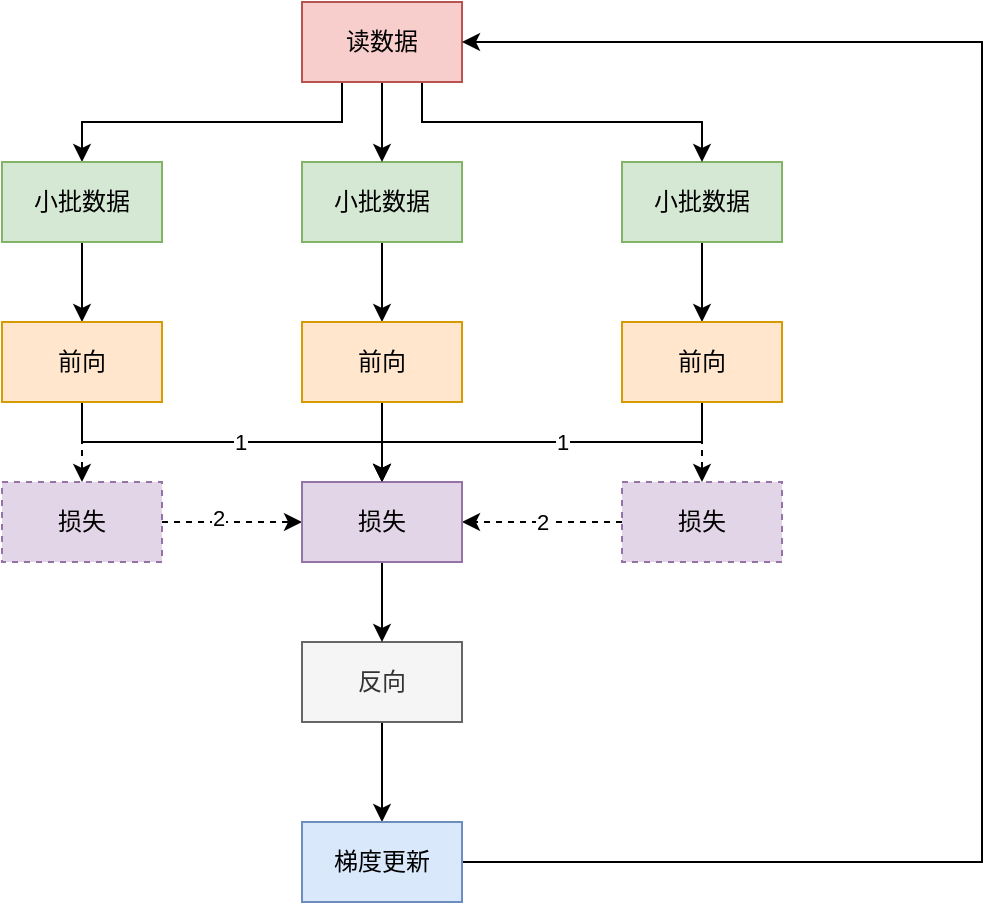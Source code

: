 <mxfile version="14.6.1" type="github">
  <diagram id="44xOm_aFbOaxe-al7pJK" name="Page-1">
    <mxGraphModel dx="706" dy="411" grid="1" gridSize="10" guides="1" tooltips="1" connect="1" arrows="1" fold="1" page="1" pageScale="1" pageWidth="827" pageHeight="1169" math="0" shadow="0">
      <root>
        <mxCell id="0" />
        <mxCell id="1" parent="0" />
        <mxCell id="ARpYUTqPWLCl9Obt1leV-26" style="edgeStyle=orthogonalEdgeStyle;rounded=0;orthogonalLoop=1;jettySize=auto;html=1;entryX=0.5;entryY=0;entryDx=0;entryDy=0;" edge="1" parent="1" source="ARpYUTqPWLCl9Obt1leV-3" target="ARpYUTqPWLCl9Obt1leV-25">
          <mxGeometry relative="1" as="geometry" />
        </mxCell>
        <mxCell id="ARpYUTqPWLCl9Obt1leV-3" value="&lt;span&gt;小批数据&lt;/span&gt;" style="rounded=0;whiteSpace=wrap;html=1;fillColor=#d5e8d4;strokeColor=#82b366;" vertex="1" parent="1">
          <mxGeometry x="280" y="160" width="80" height="40" as="geometry" />
        </mxCell>
        <mxCell id="ARpYUTqPWLCl9Obt1leV-27" style="edgeStyle=orthogonalEdgeStyle;rounded=0;orthogonalLoop=1;jettySize=auto;html=1;entryX=0.5;entryY=0;entryDx=0;entryDy=0;" edge="1" parent="1" source="ARpYUTqPWLCl9Obt1leV-4" target="ARpYUTqPWLCl9Obt1leV-12">
          <mxGeometry relative="1" as="geometry" />
        </mxCell>
        <mxCell id="ARpYUTqPWLCl9Obt1leV-4" value="&lt;span&gt;小批数据&lt;/span&gt;" style="rounded=0;whiteSpace=wrap;html=1;fillColor=#d5e8d4;strokeColor=#82b366;" vertex="1" parent="1">
          <mxGeometry x="440" y="160" width="80" height="40" as="geometry" />
        </mxCell>
        <mxCell id="ARpYUTqPWLCl9Obt1leV-21" value="" style="edgeStyle=orthogonalEdgeStyle;rounded=0;orthogonalLoop=1;jettySize=auto;html=1;" edge="1" parent="1" source="ARpYUTqPWLCl9Obt1leV-5" target="ARpYUTqPWLCl9Obt1leV-3">
          <mxGeometry relative="1" as="geometry" />
        </mxCell>
        <mxCell id="ARpYUTqPWLCl9Obt1leV-22" style="edgeStyle=orthogonalEdgeStyle;rounded=0;orthogonalLoop=1;jettySize=auto;html=1;exitX=0.25;exitY=1;exitDx=0;exitDy=0;entryX=0.5;entryY=0;entryDx=0;entryDy=0;" edge="1" parent="1" source="ARpYUTqPWLCl9Obt1leV-5" target="ARpYUTqPWLCl9Obt1leV-6">
          <mxGeometry relative="1" as="geometry" />
        </mxCell>
        <mxCell id="ARpYUTqPWLCl9Obt1leV-23" style="edgeStyle=orthogonalEdgeStyle;rounded=0;orthogonalLoop=1;jettySize=auto;html=1;exitX=0.75;exitY=1;exitDx=0;exitDy=0;entryX=0.5;entryY=0;entryDx=0;entryDy=0;" edge="1" parent="1" source="ARpYUTqPWLCl9Obt1leV-5" target="ARpYUTqPWLCl9Obt1leV-4">
          <mxGeometry relative="1" as="geometry" />
        </mxCell>
        <mxCell id="ARpYUTqPWLCl9Obt1leV-5" value="&lt;span&gt;读数据&lt;/span&gt;" style="rounded=0;whiteSpace=wrap;html=1;fillColor=#f8cecc;strokeColor=#b85450;" vertex="1" parent="1">
          <mxGeometry x="280" y="80" width="80" height="40" as="geometry" />
        </mxCell>
        <mxCell id="ARpYUTqPWLCl9Obt1leV-24" style="edgeStyle=orthogonalEdgeStyle;rounded=0;orthogonalLoop=1;jettySize=auto;html=1;exitX=0.5;exitY=1;exitDx=0;exitDy=0;entryX=0.5;entryY=0;entryDx=0;entryDy=0;" edge="1" parent="1" source="ARpYUTqPWLCl9Obt1leV-6" target="ARpYUTqPWLCl9Obt1leV-10">
          <mxGeometry relative="1" as="geometry" />
        </mxCell>
        <mxCell id="ARpYUTqPWLCl9Obt1leV-6" value="小批数据" style="rounded=0;whiteSpace=wrap;html=1;fillColor=#d5e8d4;strokeColor=#82b366;" vertex="1" parent="1">
          <mxGeometry x="130" y="160" width="80" height="40" as="geometry" />
        </mxCell>
        <mxCell id="ARpYUTqPWLCl9Obt1leV-43" value="" style="edgeStyle=orthogonalEdgeStyle;rounded=0;orthogonalLoop=1;jettySize=auto;html=1;dashed=1;" edge="1" parent="1" source="ARpYUTqPWLCl9Obt1leV-9" target="ARpYUTqPWLCl9Obt1leV-16">
          <mxGeometry relative="1" as="geometry" />
        </mxCell>
        <mxCell id="ARpYUTqPWLCl9Obt1leV-44" value="2" style="edgeLabel;html=1;align=center;verticalAlign=middle;resizable=0;points=[];" vertex="1" connectable="0" parent="ARpYUTqPWLCl9Obt1leV-43">
          <mxGeometry x="-0.2" y="2" relative="1" as="geometry">
            <mxPoint as="offset" />
          </mxGeometry>
        </mxCell>
        <mxCell id="ARpYUTqPWLCl9Obt1leV-9" value="损失" style="rounded=0;whiteSpace=wrap;html=1;fillColor=#e1d5e7;strokeColor=#9673a6;dashed=1;" vertex="1" parent="1">
          <mxGeometry x="130" y="320" width="80" height="40" as="geometry" />
        </mxCell>
        <mxCell id="ARpYUTqPWLCl9Obt1leV-31" style="edgeStyle=orthogonalEdgeStyle;rounded=0;orthogonalLoop=1;jettySize=auto;html=1;entryX=0.5;entryY=0;entryDx=0;entryDy=0;" edge="1" parent="1" source="ARpYUTqPWLCl9Obt1leV-10" target="ARpYUTqPWLCl9Obt1leV-16">
          <mxGeometry relative="1" as="geometry">
            <Array as="points">
              <mxPoint x="170" y="300" />
              <mxPoint x="320" y="300" />
            </Array>
          </mxGeometry>
        </mxCell>
        <mxCell id="ARpYUTqPWLCl9Obt1leV-41" value="1" style="edgeLabel;html=1;align=center;verticalAlign=middle;resizable=0;points=[];" vertex="1" connectable="0" parent="ARpYUTqPWLCl9Obt1leV-31">
          <mxGeometry x="0.042" relative="1" as="geometry">
            <mxPoint as="offset" />
          </mxGeometry>
        </mxCell>
        <mxCell id="ARpYUTqPWLCl9Obt1leV-37" style="edgeStyle=orthogonalEdgeStyle;rounded=0;orthogonalLoop=1;jettySize=auto;html=1;exitX=0.5;exitY=1;exitDx=0;exitDy=0;entryX=0.5;entryY=0;entryDx=0;entryDy=0;dashed=1;" edge="1" parent="1" source="ARpYUTqPWLCl9Obt1leV-10" target="ARpYUTqPWLCl9Obt1leV-9">
          <mxGeometry relative="1" as="geometry" />
        </mxCell>
        <mxCell id="ARpYUTqPWLCl9Obt1leV-10" value="前向" style="rounded=0;whiteSpace=wrap;html=1;fillColor=#ffe6cc;strokeColor=#d79b00;" vertex="1" parent="1">
          <mxGeometry x="130" y="240" width="80" height="40" as="geometry" />
        </mxCell>
        <mxCell id="ARpYUTqPWLCl9Obt1leV-38" style="edgeStyle=orthogonalEdgeStyle;rounded=0;orthogonalLoop=1;jettySize=auto;html=1;entryX=1;entryY=0.5;entryDx=0;entryDy=0;dashed=1;" edge="1" parent="1" source="ARpYUTqPWLCl9Obt1leV-11" target="ARpYUTqPWLCl9Obt1leV-16">
          <mxGeometry relative="1" as="geometry" />
        </mxCell>
        <mxCell id="ARpYUTqPWLCl9Obt1leV-42" value="2" style="edgeLabel;html=1;align=center;verticalAlign=middle;resizable=0;points=[];" vertex="1" connectable="0" parent="ARpYUTqPWLCl9Obt1leV-38">
          <mxGeometry x="-0.2" relative="1" as="geometry">
            <mxPoint x="-8" as="offset" />
          </mxGeometry>
        </mxCell>
        <mxCell id="ARpYUTqPWLCl9Obt1leV-11" value="损失" style="rounded=0;whiteSpace=wrap;html=1;fillColor=#e1d5e7;strokeColor=#9673a6;dashed=1;" vertex="1" parent="1">
          <mxGeometry x="440" y="320" width="80" height="40" as="geometry" />
        </mxCell>
        <mxCell id="ARpYUTqPWLCl9Obt1leV-28" style="edgeStyle=orthogonalEdgeStyle;rounded=0;orthogonalLoop=1;jettySize=auto;html=1;exitX=0.5;exitY=1;exitDx=0;exitDy=0;entryX=0.5;entryY=0;entryDx=0;entryDy=0;" edge="1" parent="1" source="ARpYUTqPWLCl9Obt1leV-12" target="ARpYUTqPWLCl9Obt1leV-16">
          <mxGeometry relative="1" as="geometry">
            <Array as="points">
              <mxPoint x="480" y="300" />
              <mxPoint x="320" y="300" />
            </Array>
          </mxGeometry>
        </mxCell>
        <mxCell id="ARpYUTqPWLCl9Obt1leV-40" value="1" style="edgeLabel;html=1;align=center;verticalAlign=middle;resizable=0;points=[];" vertex="1" connectable="0" parent="ARpYUTqPWLCl9Obt1leV-28">
          <mxGeometry x="-0.1" relative="1" as="geometry">
            <mxPoint as="offset" />
          </mxGeometry>
        </mxCell>
        <mxCell id="ARpYUTqPWLCl9Obt1leV-35" style="edgeStyle=orthogonalEdgeStyle;rounded=0;orthogonalLoop=1;jettySize=auto;html=1;entryX=0.5;entryY=0;entryDx=0;entryDy=0;dashed=1;" edge="1" parent="1" source="ARpYUTqPWLCl9Obt1leV-12" target="ARpYUTqPWLCl9Obt1leV-11">
          <mxGeometry relative="1" as="geometry" />
        </mxCell>
        <mxCell id="ARpYUTqPWLCl9Obt1leV-12" value="前向" style="rounded=0;whiteSpace=wrap;html=1;fillColor=#ffe6cc;strokeColor=#d79b00;" vertex="1" parent="1">
          <mxGeometry x="440" y="240" width="80" height="40" as="geometry" />
        </mxCell>
        <mxCell id="ARpYUTqPWLCl9Obt1leV-34" value="" style="edgeStyle=orthogonalEdgeStyle;rounded=0;orthogonalLoop=1;jettySize=auto;html=1;" edge="1" parent="1" source="ARpYUTqPWLCl9Obt1leV-15" target="ARpYUTqPWLCl9Obt1leV-17">
          <mxGeometry relative="1" as="geometry" />
        </mxCell>
        <mxCell id="ARpYUTqPWLCl9Obt1leV-15" value="反向" style="rounded=0;whiteSpace=wrap;html=1;fillColor=#f5f5f5;strokeColor=#666666;fontColor=#333333;" vertex="1" parent="1">
          <mxGeometry x="280" y="400" width="80" height="40" as="geometry" />
        </mxCell>
        <mxCell id="ARpYUTqPWLCl9Obt1leV-33" value="" style="edgeStyle=orthogonalEdgeStyle;rounded=0;orthogonalLoop=1;jettySize=auto;html=1;" edge="1" parent="1" source="ARpYUTqPWLCl9Obt1leV-16" target="ARpYUTqPWLCl9Obt1leV-15">
          <mxGeometry relative="1" as="geometry" />
        </mxCell>
        <mxCell id="ARpYUTqPWLCl9Obt1leV-16" value="损失" style="rounded=0;whiteSpace=wrap;html=1;fillColor=#e1d5e7;strokeColor=#9673a6;" vertex="1" parent="1">
          <mxGeometry x="280" y="320" width="80" height="40" as="geometry" />
        </mxCell>
        <mxCell id="ARpYUTqPWLCl9Obt1leV-45" style="edgeStyle=orthogonalEdgeStyle;rounded=0;orthogonalLoop=1;jettySize=auto;html=1;entryX=1;entryY=0.5;entryDx=0;entryDy=0;" edge="1" parent="1" source="ARpYUTqPWLCl9Obt1leV-17" target="ARpYUTqPWLCl9Obt1leV-5">
          <mxGeometry relative="1" as="geometry">
            <Array as="points">
              <mxPoint x="620" y="510" />
              <mxPoint x="620" y="100" />
            </Array>
          </mxGeometry>
        </mxCell>
        <mxCell id="ARpYUTqPWLCl9Obt1leV-17" value="梯度更新" style="rounded=0;whiteSpace=wrap;html=1;fillColor=#dae8fc;strokeColor=#6c8ebf;" vertex="1" parent="1">
          <mxGeometry x="280" y="490" width="80" height="40" as="geometry" />
        </mxCell>
        <mxCell id="ARpYUTqPWLCl9Obt1leV-32" style="edgeStyle=orthogonalEdgeStyle;rounded=0;orthogonalLoop=1;jettySize=auto;html=1;" edge="1" parent="1" source="ARpYUTqPWLCl9Obt1leV-25">
          <mxGeometry relative="1" as="geometry">
            <mxPoint x="320" y="320" as="targetPoint" />
          </mxGeometry>
        </mxCell>
        <mxCell id="ARpYUTqPWLCl9Obt1leV-25" value="前向" style="rounded=0;whiteSpace=wrap;html=1;fillColor=#ffe6cc;strokeColor=#d79b00;" vertex="1" parent="1">
          <mxGeometry x="280" y="240" width="80" height="40" as="geometry" />
        </mxCell>
      </root>
    </mxGraphModel>
  </diagram>
</mxfile>
